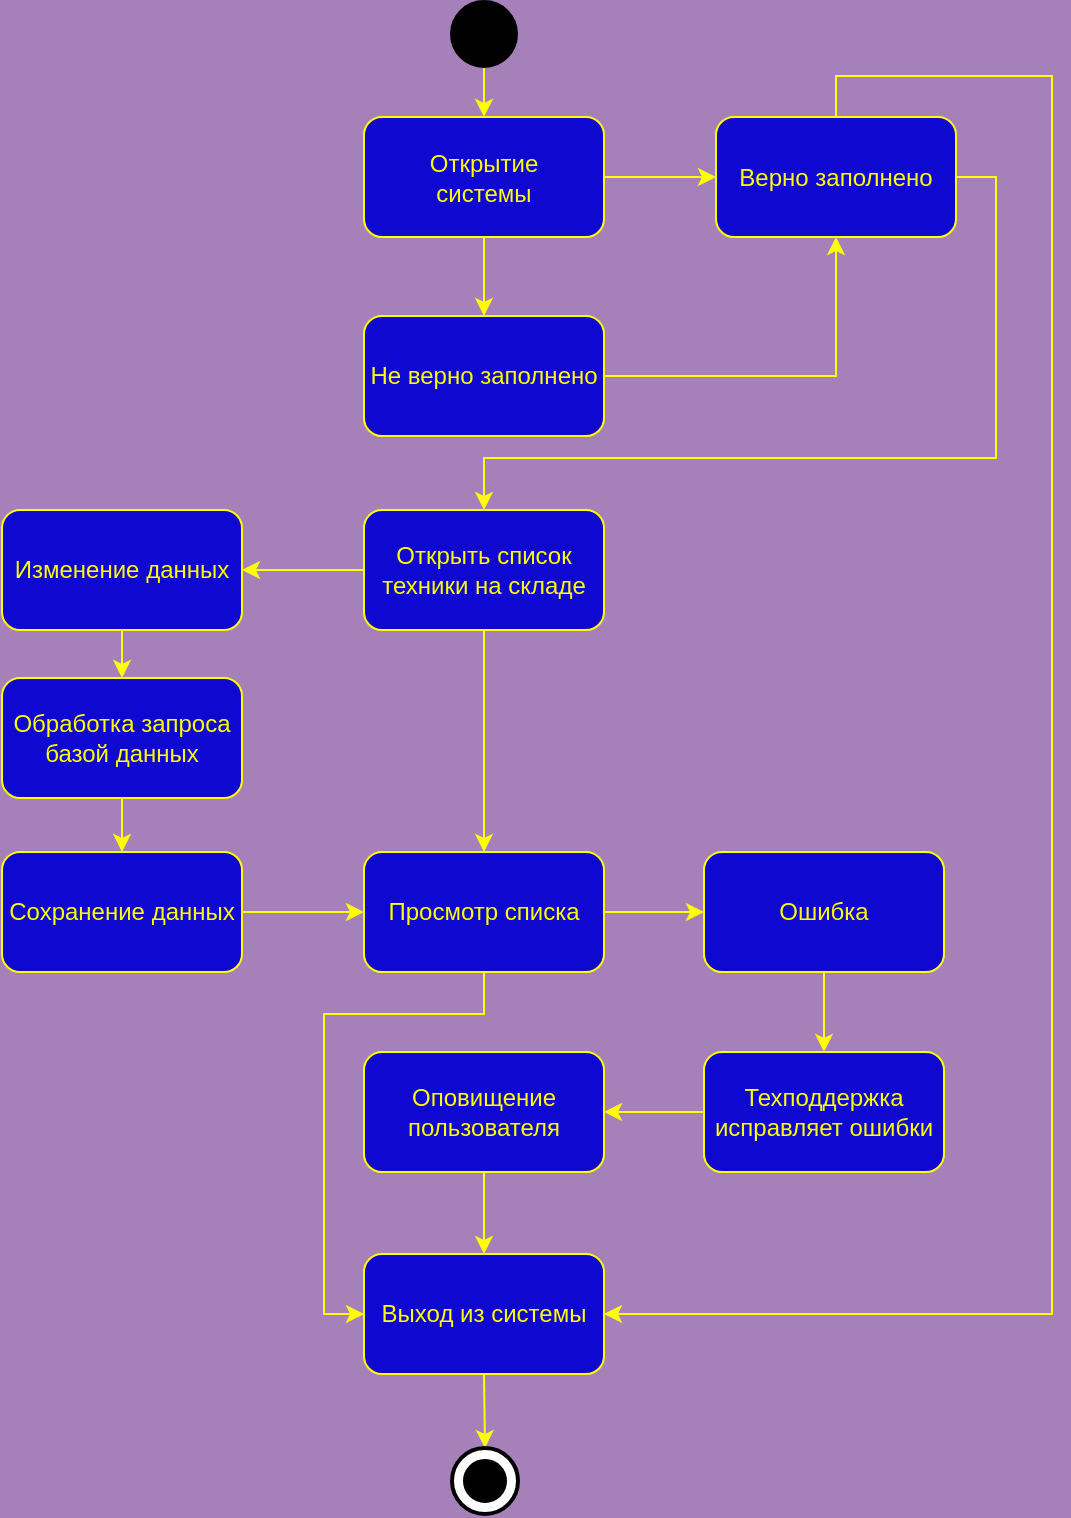 <mxfile version="14.6.11" type="github">
  <diagram id="yU4MfMCPc6mE3T0Ru5SL" name="Page-1">
    <mxGraphModel dx="1556" dy="779" grid="0" gridSize="10" guides="1" tooltips="1" connect="1" arrows="1" fold="1" page="1" pageScale="1" pageWidth="827" pageHeight="1169" background="#A680B8" math="0" shadow="0">
      <root>
        <mxCell id="0" />
        <mxCell id="1" parent="0" />
        <mxCell id="SUukeFZ8y5D4xB8dem0R-3" style="edgeStyle=orthogonalEdgeStyle;rounded=0;orthogonalLoop=1;jettySize=auto;html=1;exitX=0.5;exitY=1;exitDx=0;exitDy=0;exitPerimeter=0;entryX=0.5;entryY=0;entryDx=0;entryDy=0;fontColor=#FFFF00;strokeColor=#FFFF00;" edge="1" parent="1" source="SUukeFZ8y5D4xB8dem0R-4" target="SUukeFZ8y5D4xB8dem0R-6">
          <mxGeometry relative="1" as="geometry" />
        </mxCell>
        <mxCell id="SUukeFZ8y5D4xB8dem0R-4" value="" style="strokeWidth=2;html=1;shape=mxgraph.flowchart.start_2;whiteSpace=wrap;fillColor=#000000;" vertex="1" parent="1">
          <mxGeometry x="-333" y="74" width="32" height="32" as="geometry" />
        </mxCell>
        <mxCell id="SUukeFZ8y5D4xB8dem0R-5" style="edgeStyle=orthogonalEdgeStyle;rounded=0;orthogonalLoop=1;jettySize=auto;html=1;exitX=0.5;exitY=1;exitDx=0;exitDy=0;entryX=0.5;entryY=0;entryDx=0;entryDy=0;fontColor=#FFFF00;strokeColor=#FFFF00;" edge="1" parent="1" source="SUukeFZ8y5D4xB8dem0R-6" target="SUukeFZ8y5D4xB8dem0R-43">
          <mxGeometry relative="1" as="geometry">
            <mxPoint x="-317" y="221.5" as="targetPoint" />
          </mxGeometry>
        </mxCell>
        <mxCell id="SUukeFZ8y5D4xB8dem0R-46" style="edgeStyle=orthogonalEdgeStyle;rounded=0;orthogonalLoop=1;jettySize=auto;html=1;exitX=1;exitY=0.5;exitDx=0;exitDy=0;entryX=0;entryY=0.5;entryDx=0;entryDy=0;strokeColor=#FFFF00;" edge="1" parent="1" source="SUukeFZ8y5D4xB8dem0R-6" target="SUukeFZ8y5D4xB8dem0R-45">
          <mxGeometry relative="1" as="geometry" />
        </mxCell>
        <mxCell id="SUukeFZ8y5D4xB8dem0R-6" value="Открытие&lt;br&gt;системы" style="rounded=1;whiteSpace=wrap;html=1;fillColor=#0F08D0;strokeColor=#FFFF00;fontColor=#FFFF00;" vertex="1" parent="1">
          <mxGeometry x="-377" y="131.5" width="120" height="60" as="geometry" />
        </mxCell>
        <mxCell id="SUukeFZ8y5D4xB8dem0R-48" style="edgeStyle=orthogonalEdgeStyle;rounded=0;orthogonalLoop=1;jettySize=auto;html=1;exitX=1;exitY=0.5;exitDx=0;exitDy=0;entryX=0.5;entryY=1;entryDx=0;entryDy=0;strokeColor=#FFFF00;" edge="1" parent="1" source="SUukeFZ8y5D4xB8dem0R-43" target="SUukeFZ8y5D4xB8dem0R-45">
          <mxGeometry relative="1" as="geometry" />
        </mxCell>
        <mxCell id="SUukeFZ8y5D4xB8dem0R-43" value="Не верно заполнено" style="rounded=1;whiteSpace=wrap;html=1;fillColor=#0F08D0;strokeColor=#FFFF00;fontColor=#FFFF00;" vertex="1" parent="1">
          <mxGeometry x="-377" y="231" width="120" height="60" as="geometry" />
        </mxCell>
        <mxCell id="SUukeFZ8y5D4xB8dem0R-53" style="edgeStyle=orthogonalEdgeStyle;rounded=0;orthogonalLoop=1;jettySize=auto;html=1;exitX=1;exitY=0.5;exitDx=0;exitDy=0;entryX=0.5;entryY=0;entryDx=0;entryDy=0;strokeColor=#FFFF00;" edge="1" parent="1" source="SUukeFZ8y5D4xB8dem0R-45" target="SUukeFZ8y5D4xB8dem0R-52">
          <mxGeometry relative="1" as="geometry">
            <Array as="points">
              <mxPoint x="-61" y="161" />
              <mxPoint x="-61" y="302" />
              <mxPoint x="-317" y="302" />
            </Array>
          </mxGeometry>
        </mxCell>
        <mxCell id="SUukeFZ8y5D4xB8dem0R-73" style="edgeStyle=orthogonalEdgeStyle;rounded=0;orthogonalLoop=1;jettySize=auto;html=1;exitX=0.5;exitY=0;exitDx=0;exitDy=0;entryX=1;entryY=0.5;entryDx=0;entryDy=0;strokeColor=#FFFF00;" edge="1" parent="1" source="SUukeFZ8y5D4xB8dem0R-45" target="SUukeFZ8y5D4xB8dem0R-67">
          <mxGeometry relative="1" as="geometry">
            <Array as="points">
              <mxPoint x="-141" y="111" />
              <mxPoint x="-33" y="111" />
              <mxPoint x="-33" y="730" />
            </Array>
          </mxGeometry>
        </mxCell>
        <mxCell id="SUukeFZ8y5D4xB8dem0R-45" value="Верно заполнено" style="rounded=1;whiteSpace=wrap;html=1;fillColor=#0F08D0;strokeColor=#FFFF00;fontColor=#FFFF00;" vertex="1" parent="1">
          <mxGeometry x="-201" y="131.5" width="120" height="60" as="geometry" />
        </mxCell>
        <mxCell id="SUukeFZ8y5D4xB8dem0R-56" style="edgeStyle=orthogonalEdgeStyle;rounded=0;orthogonalLoop=1;jettySize=auto;html=1;exitX=0.5;exitY=1;exitDx=0;exitDy=0;entryX=0.5;entryY=0;entryDx=0;entryDy=0;strokeColor=#FFFF00;" edge="1" parent="1" source="SUukeFZ8y5D4xB8dem0R-47" target="SUukeFZ8y5D4xB8dem0R-50">
          <mxGeometry relative="1" as="geometry" />
        </mxCell>
        <mxCell id="SUukeFZ8y5D4xB8dem0R-47" value="Изменение данных" style="rounded=1;whiteSpace=wrap;html=1;fillColor=#0F08D0;strokeColor=#FFFF00;fontColor=#FFFF00;" vertex="1" parent="1">
          <mxGeometry x="-558" y="328" width="120" height="60" as="geometry" />
        </mxCell>
        <mxCell id="SUukeFZ8y5D4xB8dem0R-57" style="edgeStyle=orthogonalEdgeStyle;rounded=0;orthogonalLoop=1;jettySize=auto;html=1;exitX=0.5;exitY=1;exitDx=0;exitDy=0;entryX=0.5;entryY=0;entryDx=0;entryDy=0;strokeColor=#FFFF00;" edge="1" parent="1" source="SUukeFZ8y5D4xB8dem0R-50" target="SUukeFZ8y5D4xB8dem0R-51">
          <mxGeometry relative="1" as="geometry" />
        </mxCell>
        <mxCell id="SUukeFZ8y5D4xB8dem0R-50" value="Обработка запроса базой данных" style="rounded=1;whiteSpace=wrap;html=1;fillColor=#0F08D0;strokeColor=#FFFF00;fontColor=#FFFF00;" vertex="1" parent="1">
          <mxGeometry x="-558" y="412" width="120" height="60" as="geometry" />
        </mxCell>
        <mxCell id="SUukeFZ8y5D4xB8dem0R-59" style="edgeStyle=orthogonalEdgeStyle;rounded=0;orthogonalLoop=1;jettySize=auto;html=1;exitX=1;exitY=0.5;exitDx=0;exitDy=0;entryX=0;entryY=0.5;entryDx=0;entryDy=0;strokeColor=#FFFF00;" edge="1" parent="1" source="SUukeFZ8y5D4xB8dem0R-51" target="SUukeFZ8y5D4xB8dem0R-58">
          <mxGeometry relative="1" as="geometry" />
        </mxCell>
        <mxCell id="SUukeFZ8y5D4xB8dem0R-51" value="Сохранение данных" style="rounded=1;whiteSpace=wrap;html=1;fillColor=#0F08D0;strokeColor=#FFFF00;fontColor=#FFFF00;" vertex="1" parent="1">
          <mxGeometry x="-558" y="499" width="120" height="60" as="geometry" />
        </mxCell>
        <mxCell id="SUukeFZ8y5D4xB8dem0R-54" style="edgeStyle=orthogonalEdgeStyle;rounded=0;orthogonalLoop=1;jettySize=auto;html=1;exitX=0;exitY=0.5;exitDx=0;exitDy=0;entryX=1;entryY=0.5;entryDx=0;entryDy=0;strokeColor=#FFFF00;" edge="1" parent="1" source="SUukeFZ8y5D4xB8dem0R-52" target="SUukeFZ8y5D4xB8dem0R-47">
          <mxGeometry relative="1" as="geometry" />
        </mxCell>
        <mxCell id="SUukeFZ8y5D4xB8dem0R-60" style="edgeStyle=orthogonalEdgeStyle;rounded=0;orthogonalLoop=1;jettySize=auto;html=1;exitX=0.5;exitY=1;exitDx=0;exitDy=0;entryX=0.5;entryY=0;entryDx=0;entryDy=0;strokeColor=#FFFF00;" edge="1" parent="1" source="SUukeFZ8y5D4xB8dem0R-52" target="SUukeFZ8y5D4xB8dem0R-58">
          <mxGeometry relative="1" as="geometry" />
        </mxCell>
        <mxCell id="SUukeFZ8y5D4xB8dem0R-52" value="Открыть список техники на складе" style="rounded=1;whiteSpace=wrap;html=1;fillColor=#0F08D0;strokeColor=#FFFF00;fontColor=#FFFF00;" vertex="1" parent="1">
          <mxGeometry x="-377" y="328" width="120" height="60" as="geometry" />
        </mxCell>
        <mxCell id="SUukeFZ8y5D4xB8dem0R-64" style="edgeStyle=orthogonalEdgeStyle;rounded=0;orthogonalLoop=1;jettySize=auto;html=1;exitX=1;exitY=0.5;exitDx=0;exitDy=0;entryX=0;entryY=0.5;entryDx=0;entryDy=0;strokeColor=#FFFF00;" edge="1" parent="1" source="SUukeFZ8y5D4xB8dem0R-58" target="SUukeFZ8y5D4xB8dem0R-61">
          <mxGeometry relative="1" as="geometry" />
        </mxCell>
        <mxCell id="SUukeFZ8y5D4xB8dem0R-72" style="edgeStyle=orthogonalEdgeStyle;rounded=0;orthogonalLoop=1;jettySize=auto;html=1;exitX=0.5;exitY=1;exitDx=0;exitDy=0;entryX=0;entryY=0.5;entryDx=0;entryDy=0;strokeColor=#FFFF00;" edge="1" parent="1" source="SUukeFZ8y5D4xB8dem0R-58" target="SUukeFZ8y5D4xB8dem0R-67">
          <mxGeometry relative="1" as="geometry">
            <Array as="points">
              <mxPoint x="-317" y="580" />
              <mxPoint x="-397" y="580" />
              <mxPoint x="-397" y="730" />
            </Array>
          </mxGeometry>
        </mxCell>
        <mxCell id="SUukeFZ8y5D4xB8dem0R-58" value="Просмотр списка" style="rounded=1;whiteSpace=wrap;html=1;fillColor=#0F08D0;strokeColor=#FFFF00;fontColor=#FFFF00;" vertex="1" parent="1">
          <mxGeometry x="-377" y="499" width="120" height="60" as="geometry" />
        </mxCell>
        <mxCell id="SUukeFZ8y5D4xB8dem0R-65" style="edgeStyle=orthogonalEdgeStyle;rounded=0;orthogonalLoop=1;jettySize=auto;html=1;exitX=0.5;exitY=1;exitDx=0;exitDy=0;entryX=0.5;entryY=0;entryDx=0;entryDy=0;strokeColor=#FFFF00;" edge="1" parent="1" source="SUukeFZ8y5D4xB8dem0R-61" target="SUukeFZ8y5D4xB8dem0R-62">
          <mxGeometry relative="1" as="geometry" />
        </mxCell>
        <mxCell id="SUukeFZ8y5D4xB8dem0R-61" value="Ошибка" style="rounded=1;whiteSpace=wrap;html=1;fillColor=#0F08D0;strokeColor=#FFFF00;fontColor=#FFFF00;" vertex="1" parent="1">
          <mxGeometry x="-207" y="499" width="120" height="60" as="geometry" />
        </mxCell>
        <mxCell id="SUukeFZ8y5D4xB8dem0R-66" style="edgeStyle=orthogonalEdgeStyle;rounded=0;orthogonalLoop=1;jettySize=auto;html=1;exitX=0;exitY=0.5;exitDx=0;exitDy=0;entryX=1;entryY=0.5;entryDx=0;entryDy=0;strokeColor=#FFFF00;" edge="1" parent="1" source="SUukeFZ8y5D4xB8dem0R-62" target="SUukeFZ8y5D4xB8dem0R-63">
          <mxGeometry relative="1" as="geometry" />
        </mxCell>
        <mxCell id="SUukeFZ8y5D4xB8dem0R-62" value="Техподдержка исправляет ошибки" style="rounded=1;whiteSpace=wrap;html=1;fillColor=#0F08D0;strokeColor=#FFFF00;fontColor=#FFFF00;" vertex="1" parent="1">
          <mxGeometry x="-207" y="599" width="120" height="60" as="geometry" />
        </mxCell>
        <mxCell id="SUukeFZ8y5D4xB8dem0R-68" style="edgeStyle=orthogonalEdgeStyle;rounded=0;orthogonalLoop=1;jettySize=auto;html=1;exitX=0.5;exitY=1;exitDx=0;exitDy=0;entryX=0.5;entryY=0;entryDx=0;entryDy=0;strokeColor=#FFFF00;" edge="1" parent="1" source="SUukeFZ8y5D4xB8dem0R-63" target="SUukeFZ8y5D4xB8dem0R-67">
          <mxGeometry relative="1" as="geometry" />
        </mxCell>
        <mxCell id="SUukeFZ8y5D4xB8dem0R-63" value="Оповищение пользователя" style="rounded=1;whiteSpace=wrap;html=1;fillColor=#0F08D0;strokeColor=#FFFF00;fontColor=#FFFF00;" vertex="1" parent="1">
          <mxGeometry x="-377" y="599" width="120" height="60" as="geometry" />
        </mxCell>
        <mxCell id="SUukeFZ8y5D4xB8dem0R-71" style="edgeStyle=orthogonalEdgeStyle;rounded=0;orthogonalLoop=1;jettySize=auto;html=1;exitX=0.5;exitY=1;exitDx=0;exitDy=0;entryX=0.5;entryY=0;entryDx=0;entryDy=0;entryPerimeter=0;strokeColor=#FFFF00;" edge="1" parent="1" source="SUukeFZ8y5D4xB8dem0R-67" target="SUukeFZ8y5D4xB8dem0R-69">
          <mxGeometry relative="1" as="geometry" />
        </mxCell>
        <mxCell id="SUukeFZ8y5D4xB8dem0R-67" value="Выход из системы" style="rounded=1;whiteSpace=wrap;html=1;fillColor=#0F08D0;strokeColor=#FFFF00;fontColor=#FFFF00;" vertex="1" parent="1">
          <mxGeometry x="-377" y="700" width="120" height="60" as="geometry" />
        </mxCell>
        <mxCell id="SUukeFZ8y5D4xB8dem0R-69" value="" style="strokeWidth=2;html=1;shape=mxgraph.flowchart.start_2;whiteSpace=wrap;" vertex="1" parent="1">
          <mxGeometry x="-333" y="797" width="33" height="33" as="geometry" />
        </mxCell>
        <mxCell id="SUukeFZ8y5D4xB8dem0R-70" value="" style="strokeWidth=2;html=1;shape=mxgraph.flowchart.start_2;whiteSpace=wrap;fillColor=#000000;" vertex="1" parent="1">
          <mxGeometry x="-326.5" y="803.5" width="20" height="20" as="geometry" />
        </mxCell>
      </root>
    </mxGraphModel>
  </diagram>
</mxfile>
